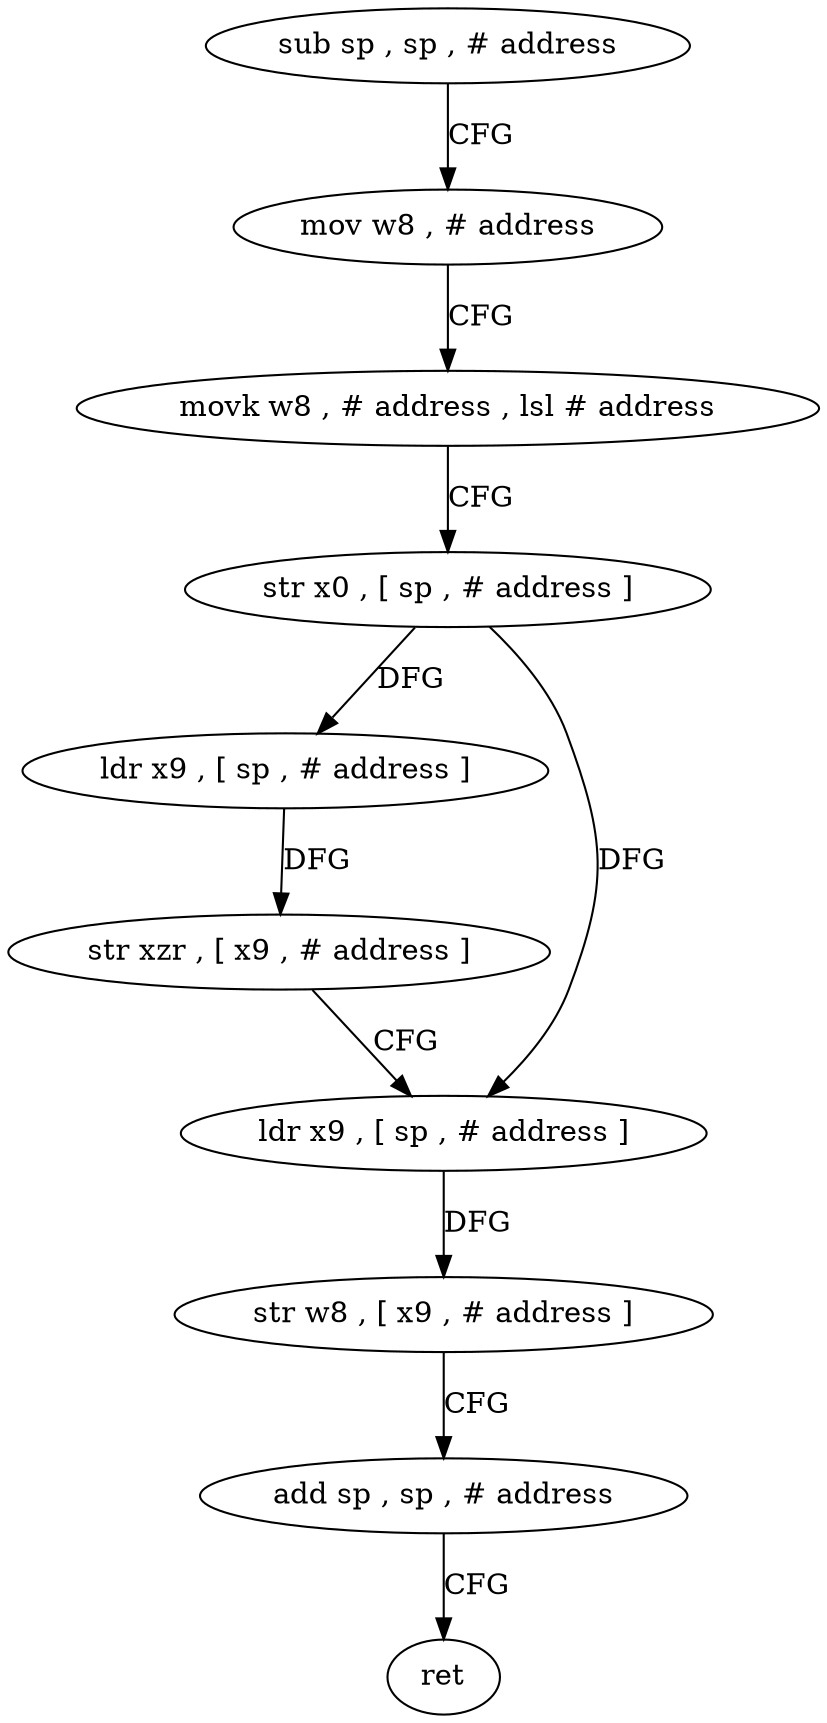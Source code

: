 digraph "func" {
"4276476" [label = "sub sp , sp , # address" ]
"4276480" [label = "mov w8 , # address" ]
"4276484" [label = "movk w8 , # address , lsl # address" ]
"4276488" [label = "str x0 , [ sp , # address ]" ]
"4276492" [label = "ldr x9 , [ sp , # address ]" ]
"4276496" [label = "str xzr , [ x9 , # address ]" ]
"4276500" [label = "ldr x9 , [ sp , # address ]" ]
"4276504" [label = "str w8 , [ x9 , # address ]" ]
"4276508" [label = "add sp , sp , # address" ]
"4276512" [label = "ret" ]
"4276476" -> "4276480" [ label = "CFG" ]
"4276480" -> "4276484" [ label = "CFG" ]
"4276484" -> "4276488" [ label = "CFG" ]
"4276488" -> "4276492" [ label = "DFG" ]
"4276488" -> "4276500" [ label = "DFG" ]
"4276492" -> "4276496" [ label = "DFG" ]
"4276496" -> "4276500" [ label = "CFG" ]
"4276500" -> "4276504" [ label = "DFG" ]
"4276504" -> "4276508" [ label = "CFG" ]
"4276508" -> "4276512" [ label = "CFG" ]
}
